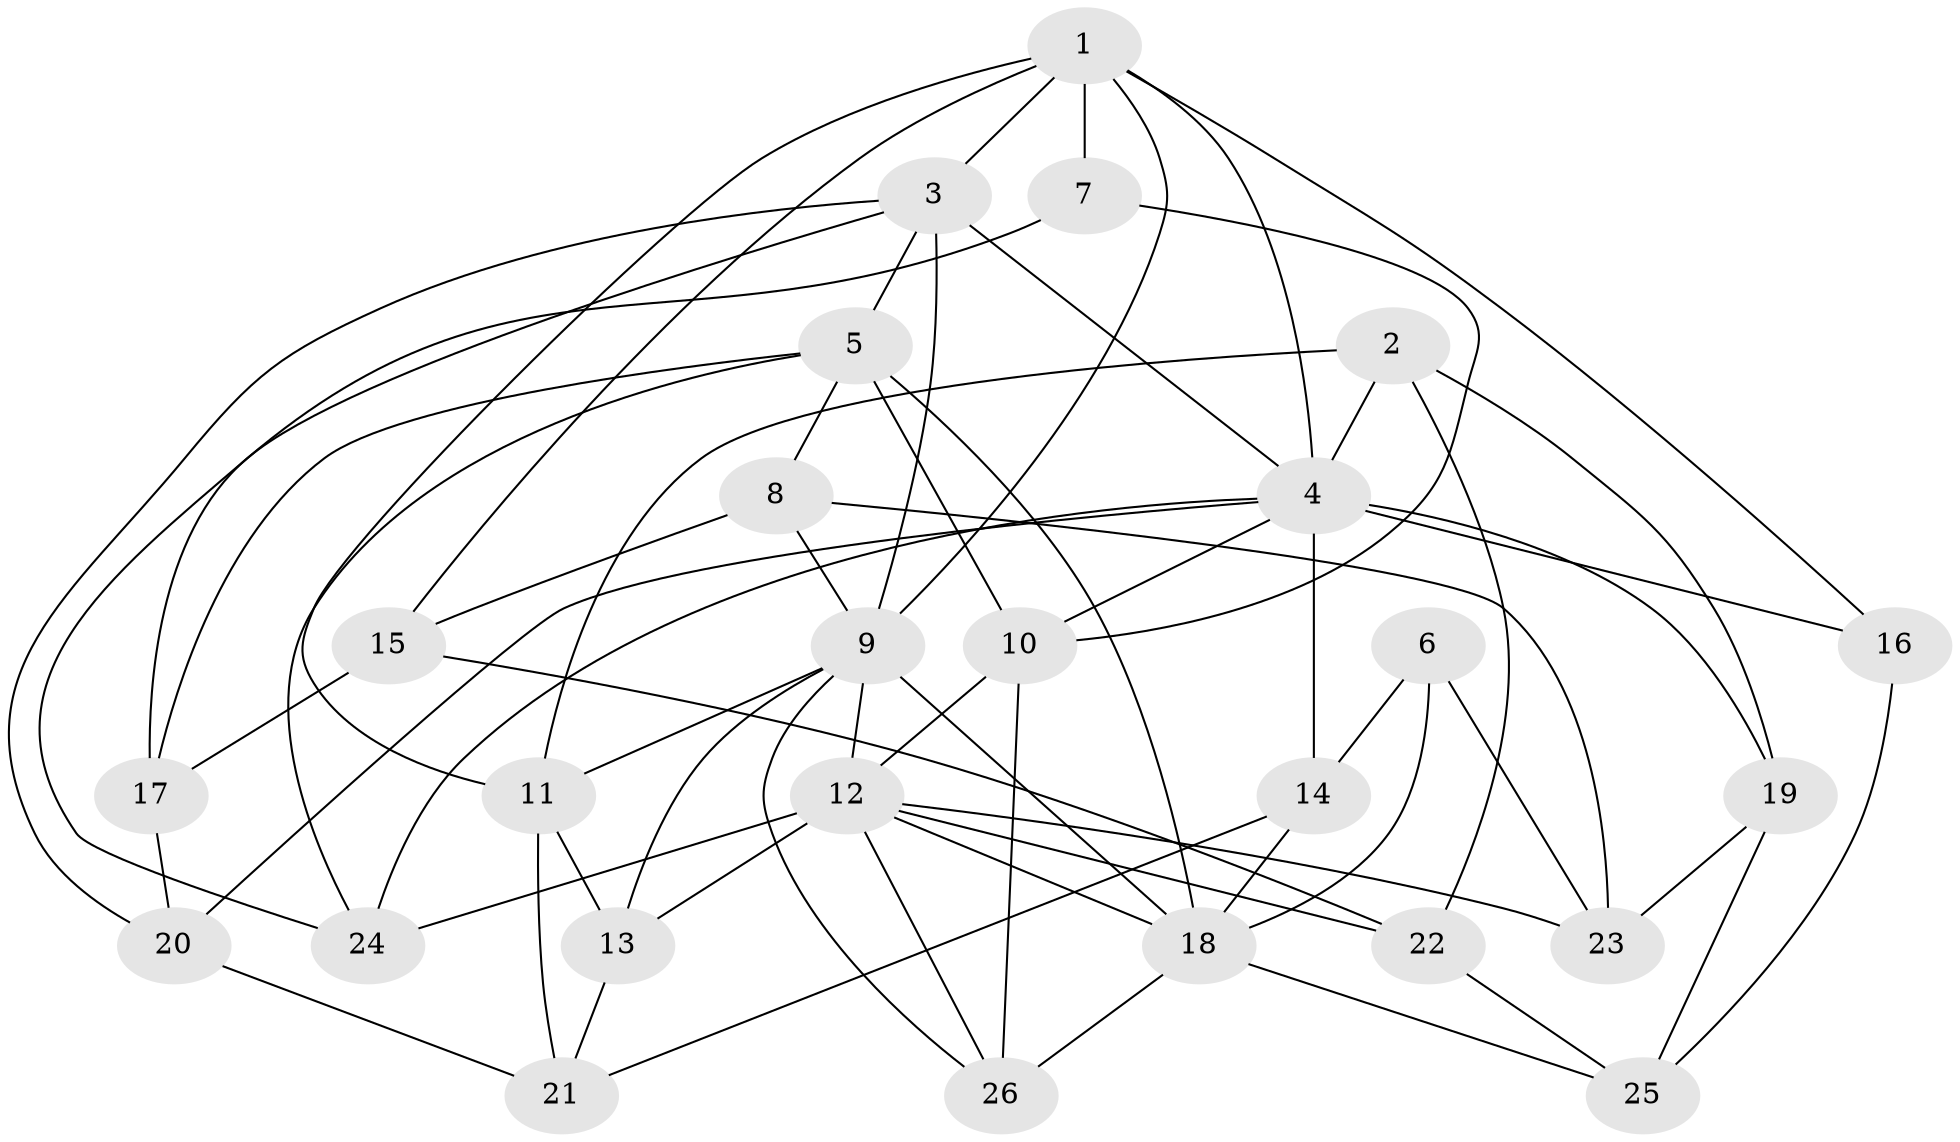 // original degree distribution, {4: 1.0}
// Generated by graph-tools (version 1.1) at 2025/53/03/04/25 22:53:40]
// undirected, 26 vertices, 63 edges
graph export_dot {
  node [color=gray90,style=filled];
  1;
  2;
  3;
  4;
  5;
  6;
  7;
  8;
  9;
  10;
  11;
  12;
  13;
  14;
  15;
  16;
  17;
  18;
  19;
  20;
  21;
  22;
  23;
  24;
  25;
  26;
  1 -- 3 [weight=1.0];
  1 -- 4 [weight=1.0];
  1 -- 7 [weight=2.0];
  1 -- 9 [weight=1.0];
  1 -- 11 [weight=1.0];
  1 -- 15 [weight=1.0];
  1 -- 16 [weight=1.0];
  2 -- 4 [weight=1.0];
  2 -- 11 [weight=1.0];
  2 -- 19 [weight=1.0];
  2 -- 22 [weight=1.0];
  3 -- 4 [weight=3.0];
  3 -- 5 [weight=1.0];
  3 -- 9 [weight=3.0];
  3 -- 20 [weight=1.0];
  3 -- 24 [weight=1.0];
  4 -- 10 [weight=1.0];
  4 -- 14 [weight=1.0];
  4 -- 16 [weight=2.0];
  4 -- 19 [weight=1.0];
  4 -- 20 [weight=1.0];
  4 -- 24 [weight=1.0];
  5 -- 8 [weight=1.0];
  5 -- 10 [weight=2.0];
  5 -- 17 [weight=1.0];
  5 -- 18 [weight=2.0];
  5 -- 24 [weight=1.0];
  6 -- 14 [weight=1.0];
  6 -- 18 [weight=2.0];
  6 -- 23 [weight=1.0];
  7 -- 10 [weight=1.0];
  7 -- 17 [weight=1.0];
  8 -- 9 [weight=1.0];
  8 -- 15 [weight=1.0];
  8 -- 23 [weight=1.0];
  9 -- 11 [weight=2.0];
  9 -- 12 [weight=1.0];
  9 -- 13 [weight=1.0];
  9 -- 18 [weight=2.0];
  9 -- 26 [weight=1.0];
  10 -- 12 [weight=1.0];
  10 -- 26 [weight=1.0];
  11 -- 13 [weight=1.0];
  11 -- 21 [weight=1.0];
  12 -- 13 [weight=1.0];
  12 -- 18 [weight=1.0];
  12 -- 22 [weight=1.0];
  12 -- 23 [weight=1.0];
  12 -- 24 [weight=1.0];
  12 -- 26 [weight=1.0];
  13 -- 21 [weight=1.0];
  14 -- 18 [weight=1.0];
  14 -- 21 [weight=1.0];
  15 -- 17 [weight=1.0];
  15 -- 22 [weight=1.0];
  16 -- 25 [weight=1.0];
  17 -- 20 [weight=1.0];
  18 -- 25 [weight=1.0];
  18 -- 26 [weight=1.0];
  19 -- 23 [weight=1.0];
  19 -- 25 [weight=1.0];
  20 -- 21 [weight=1.0];
  22 -- 25 [weight=1.0];
}
